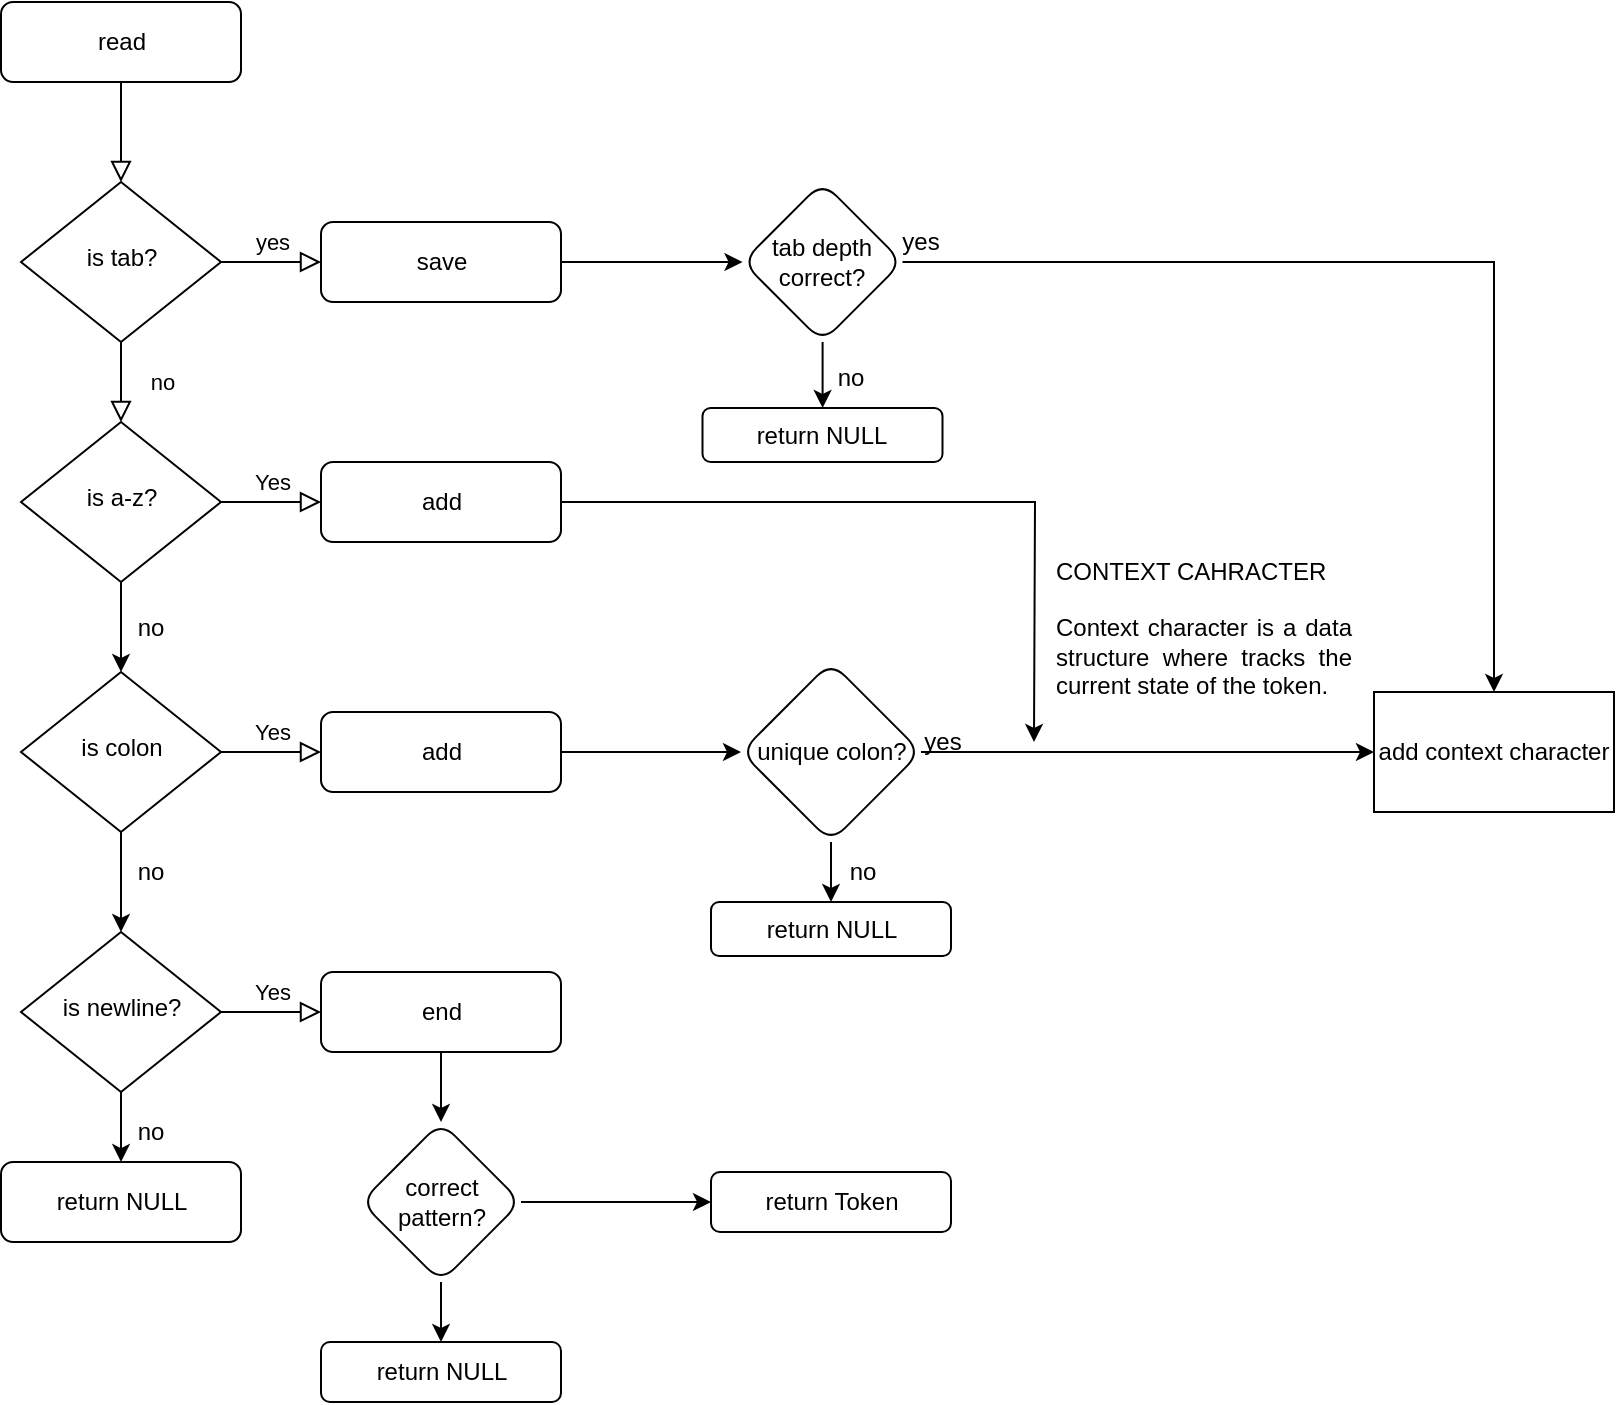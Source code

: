 <mxfile version="22.0.4" type="github">
  <diagram id="C5RBs43oDa-KdzZeNtuy" name="Page-1">
    <mxGraphModel dx="1154" dy="548" grid="1" gridSize="10" guides="1" tooltips="1" connect="1" arrows="1" fold="1" page="1" pageScale="1" pageWidth="827" pageHeight="1169" math="0" shadow="0">
      <root>
        <mxCell id="WIyWlLk6GJQsqaUBKTNV-0" />
        <mxCell id="WIyWlLk6GJQsqaUBKTNV-1" parent="WIyWlLk6GJQsqaUBKTNV-0" />
        <mxCell id="WIyWlLk6GJQsqaUBKTNV-2" value="" style="rounded=0;html=1;jettySize=auto;orthogonalLoop=1;fontSize=11;endArrow=block;endFill=0;endSize=8;strokeWidth=1;shadow=0;labelBackgroundColor=none;edgeStyle=orthogonalEdgeStyle;" parent="WIyWlLk6GJQsqaUBKTNV-1" source="WIyWlLk6GJQsqaUBKTNV-3" target="WIyWlLk6GJQsqaUBKTNV-6" edge="1">
          <mxGeometry relative="1" as="geometry" />
        </mxCell>
        <mxCell id="WIyWlLk6GJQsqaUBKTNV-3" value="read" style="rounded=1;whiteSpace=wrap;html=1;fontSize=12;glass=0;strokeWidth=1;shadow=0;" parent="WIyWlLk6GJQsqaUBKTNV-1" vertex="1">
          <mxGeometry x="3.5" y="80" width="120" height="40" as="geometry" />
        </mxCell>
        <mxCell id="WIyWlLk6GJQsqaUBKTNV-4" value="no" style="rounded=0;html=1;jettySize=auto;orthogonalLoop=1;fontSize=11;endArrow=block;endFill=0;endSize=8;strokeWidth=1;shadow=0;labelBackgroundColor=none;edgeStyle=orthogonalEdgeStyle;" parent="WIyWlLk6GJQsqaUBKTNV-1" source="WIyWlLk6GJQsqaUBKTNV-6" target="WIyWlLk6GJQsqaUBKTNV-10" edge="1">
          <mxGeometry y="20" relative="1" as="geometry">
            <mxPoint as="offset" />
          </mxGeometry>
        </mxCell>
        <mxCell id="WIyWlLk6GJQsqaUBKTNV-5" value="yes" style="edgeStyle=orthogonalEdgeStyle;rounded=0;html=1;jettySize=auto;orthogonalLoop=1;fontSize=11;endArrow=block;endFill=0;endSize=8;strokeWidth=1;shadow=0;labelBackgroundColor=none;" parent="WIyWlLk6GJQsqaUBKTNV-1" source="WIyWlLk6GJQsqaUBKTNV-6" target="WIyWlLk6GJQsqaUBKTNV-7" edge="1">
          <mxGeometry y="10" relative="1" as="geometry">
            <mxPoint as="offset" />
          </mxGeometry>
        </mxCell>
        <mxCell id="WIyWlLk6GJQsqaUBKTNV-6" value="is tab?" style="rhombus;whiteSpace=wrap;html=1;shadow=0;fontFamily=Helvetica;fontSize=12;align=center;strokeWidth=1;spacing=6;spacingTop=-4;" parent="WIyWlLk6GJQsqaUBKTNV-1" vertex="1">
          <mxGeometry x="13.5" y="170" width="100" height="80" as="geometry" />
        </mxCell>
        <mxCell id="NJGwAmN8iUr_1sxsh8-F-1" value="" style="edgeStyle=orthogonalEdgeStyle;rounded=0;orthogonalLoop=1;jettySize=auto;html=1;" edge="1" parent="WIyWlLk6GJQsqaUBKTNV-1" source="WIyWlLk6GJQsqaUBKTNV-7" target="NJGwAmN8iUr_1sxsh8-F-0">
          <mxGeometry relative="1" as="geometry" />
        </mxCell>
        <mxCell id="WIyWlLk6GJQsqaUBKTNV-7" value="save" style="rounded=1;whiteSpace=wrap;html=1;fontSize=12;glass=0;strokeWidth=1;shadow=0;" parent="WIyWlLk6GJQsqaUBKTNV-1" vertex="1">
          <mxGeometry x="163.5" y="190" width="120" height="40" as="geometry" />
        </mxCell>
        <mxCell id="WIyWlLk6GJQsqaUBKTNV-9" value="Yes" style="edgeStyle=orthogonalEdgeStyle;rounded=0;html=1;jettySize=auto;orthogonalLoop=1;fontSize=11;endArrow=block;endFill=0;endSize=8;strokeWidth=1;shadow=0;labelBackgroundColor=none;" parent="WIyWlLk6GJQsqaUBKTNV-1" source="WIyWlLk6GJQsqaUBKTNV-10" target="WIyWlLk6GJQsqaUBKTNV-12" edge="1">
          <mxGeometry y="10" relative="1" as="geometry">
            <mxPoint as="offset" />
          </mxGeometry>
        </mxCell>
        <mxCell id="NJGwAmN8iUr_1sxsh8-F-18" value="" style="edgeStyle=orthogonalEdgeStyle;rounded=0;orthogonalLoop=1;jettySize=auto;html=1;" edge="1" parent="WIyWlLk6GJQsqaUBKTNV-1" source="WIyWlLk6GJQsqaUBKTNV-10" target="NJGwAmN8iUr_1sxsh8-F-11">
          <mxGeometry relative="1" as="geometry" />
        </mxCell>
        <mxCell id="WIyWlLk6GJQsqaUBKTNV-10" value="is a-z?" style="rhombus;whiteSpace=wrap;html=1;shadow=0;fontFamily=Helvetica;fontSize=12;align=center;strokeWidth=1;spacing=6;spacingTop=-4;" parent="WIyWlLk6GJQsqaUBKTNV-1" vertex="1">
          <mxGeometry x="13.5" y="290" width="100" height="80" as="geometry" />
        </mxCell>
        <mxCell id="NJGwAmN8iUr_1sxsh8-F-77" style="edgeStyle=orthogonalEdgeStyle;rounded=0;orthogonalLoop=1;jettySize=auto;html=1;" edge="1" parent="WIyWlLk6GJQsqaUBKTNV-1" source="WIyWlLk6GJQsqaUBKTNV-12">
          <mxGeometry relative="1" as="geometry">
            <mxPoint x="520" y="450" as="targetPoint" />
          </mxGeometry>
        </mxCell>
        <mxCell id="WIyWlLk6GJQsqaUBKTNV-12" value="add" style="rounded=1;whiteSpace=wrap;html=1;fontSize=12;glass=0;strokeWidth=1;shadow=0;" parent="WIyWlLk6GJQsqaUBKTNV-1" vertex="1">
          <mxGeometry x="163.5" y="310" width="120" height="40" as="geometry" />
        </mxCell>
        <mxCell id="NJGwAmN8iUr_1sxsh8-F-3" value="" style="edgeStyle=orthogonalEdgeStyle;rounded=0;orthogonalLoop=1;jettySize=auto;html=1;" edge="1" parent="WIyWlLk6GJQsqaUBKTNV-1" source="NJGwAmN8iUr_1sxsh8-F-0" target="NJGwAmN8iUr_1sxsh8-F-2">
          <mxGeometry relative="1" as="geometry" />
        </mxCell>
        <mxCell id="NJGwAmN8iUr_1sxsh8-F-69" style="edgeStyle=orthogonalEdgeStyle;rounded=0;orthogonalLoop=1;jettySize=auto;html=1;" edge="1" parent="WIyWlLk6GJQsqaUBKTNV-1" source="NJGwAmN8iUr_1sxsh8-F-0" target="NJGwAmN8iUr_1sxsh8-F-39">
          <mxGeometry relative="1" as="geometry" />
        </mxCell>
        <mxCell id="NJGwAmN8iUr_1sxsh8-F-0" value="tab depth correct?" style="rhombus;whiteSpace=wrap;html=1;rounded=1;glass=0;strokeWidth=1;shadow=0;" vertex="1" parent="WIyWlLk6GJQsqaUBKTNV-1">
          <mxGeometry x="374.25" y="170" width="80" height="80" as="geometry" />
        </mxCell>
        <mxCell id="NJGwAmN8iUr_1sxsh8-F-2" value="return NULL" style="whiteSpace=wrap;html=1;rounded=1;glass=0;strokeWidth=1;shadow=0;" vertex="1" parent="WIyWlLk6GJQsqaUBKTNV-1">
          <mxGeometry x="354.25" y="283" width="120" height="27" as="geometry" />
        </mxCell>
        <mxCell id="NJGwAmN8iUr_1sxsh8-F-4" value="no" style="text;html=1;align=center;verticalAlign=middle;resizable=0;points=[];autosize=1;strokeColor=none;fillColor=none;" vertex="1" parent="WIyWlLk6GJQsqaUBKTNV-1">
          <mxGeometry x="408.25" y="253" width="40" height="30" as="geometry" />
        </mxCell>
        <mxCell id="NJGwAmN8iUr_1sxsh8-F-10" value="Yes" style="edgeStyle=orthogonalEdgeStyle;rounded=0;html=1;jettySize=auto;orthogonalLoop=1;fontSize=11;endArrow=block;endFill=0;endSize=8;strokeWidth=1;shadow=0;labelBackgroundColor=none;" edge="1" parent="WIyWlLk6GJQsqaUBKTNV-1" source="NJGwAmN8iUr_1sxsh8-F-11" target="NJGwAmN8iUr_1sxsh8-F-13">
          <mxGeometry y="10" relative="1" as="geometry">
            <mxPoint as="offset" />
          </mxGeometry>
        </mxCell>
        <mxCell id="NJGwAmN8iUr_1sxsh8-F-27" value="" style="edgeStyle=orthogonalEdgeStyle;rounded=0;orthogonalLoop=1;jettySize=auto;html=1;" edge="1" parent="WIyWlLk6GJQsqaUBKTNV-1" source="NJGwAmN8iUr_1sxsh8-F-11" target="NJGwAmN8iUr_1sxsh8-F-20">
          <mxGeometry relative="1" as="geometry" />
        </mxCell>
        <mxCell id="NJGwAmN8iUr_1sxsh8-F-11" value="is colon" style="rhombus;whiteSpace=wrap;html=1;shadow=0;fontFamily=Helvetica;fontSize=12;align=center;strokeWidth=1;spacing=6;spacingTop=-4;" vertex="1" parent="WIyWlLk6GJQsqaUBKTNV-1">
          <mxGeometry x="13.5" y="415" width="100" height="80" as="geometry" />
        </mxCell>
        <mxCell id="NJGwAmN8iUr_1sxsh8-F-12" value="" style="edgeStyle=orthogonalEdgeStyle;rounded=0;orthogonalLoop=1;jettySize=auto;html=1;" edge="1" parent="WIyWlLk6GJQsqaUBKTNV-1" source="NJGwAmN8iUr_1sxsh8-F-13" target="NJGwAmN8iUr_1sxsh8-F-15">
          <mxGeometry relative="1" as="geometry" />
        </mxCell>
        <mxCell id="NJGwAmN8iUr_1sxsh8-F-13" value="add" style="rounded=1;whiteSpace=wrap;html=1;fontSize=12;glass=0;strokeWidth=1;shadow=0;" vertex="1" parent="WIyWlLk6GJQsqaUBKTNV-1">
          <mxGeometry x="163.5" y="435" width="120" height="40" as="geometry" />
        </mxCell>
        <mxCell id="NJGwAmN8iUr_1sxsh8-F-14" value="" style="edgeStyle=orthogonalEdgeStyle;rounded=0;orthogonalLoop=1;jettySize=auto;html=1;" edge="1" parent="WIyWlLk6GJQsqaUBKTNV-1" source="NJGwAmN8iUr_1sxsh8-F-15" target="NJGwAmN8iUr_1sxsh8-F-16">
          <mxGeometry relative="1" as="geometry" />
        </mxCell>
        <mxCell id="NJGwAmN8iUr_1sxsh8-F-75" style="edgeStyle=orthogonalEdgeStyle;rounded=0;orthogonalLoop=1;jettySize=auto;html=1;entryX=0;entryY=0.5;entryDx=0;entryDy=0;" edge="1" parent="WIyWlLk6GJQsqaUBKTNV-1" source="NJGwAmN8iUr_1sxsh8-F-15" target="NJGwAmN8iUr_1sxsh8-F-39">
          <mxGeometry relative="1" as="geometry" />
        </mxCell>
        <mxCell id="NJGwAmN8iUr_1sxsh8-F-15" value="unique colon?" style="rhombus;whiteSpace=wrap;html=1;rounded=1;glass=0;strokeWidth=1;shadow=0;" vertex="1" parent="WIyWlLk6GJQsqaUBKTNV-1">
          <mxGeometry x="373.5" y="410" width="90" height="90" as="geometry" />
        </mxCell>
        <mxCell id="NJGwAmN8iUr_1sxsh8-F-16" value="return NULL" style="whiteSpace=wrap;html=1;rounded=1;glass=0;strokeWidth=1;shadow=0;" vertex="1" parent="WIyWlLk6GJQsqaUBKTNV-1">
          <mxGeometry x="358.5" y="530" width="120" height="27" as="geometry" />
        </mxCell>
        <mxCell id="NJGwAmN8iUr_1sxsh8-F-17" value="no" style="text;html=1;align=center;verticalAlign=middle;resizable=0;points=[];autosize=1;strokeColor=none;fillColor=none;" vertex="1" parent="WIyWlLk6GJQsqaUBKTNV-1">
          <mxGeometry x="413.5" y="500" width="40" height="30" as="geometry" />
        </mxCell>
        <mxCell id="NJGwAmN8iUr_1sxsh8-F-19" value="Yes" style="edgeStyle=orthogonalEdgeStyle;rounded=0;html=1;jettySize=auto;orthogonalLoop=1;fontSize=11;endArrow=block;endFill=0;endSize=8;strokeWidth=1;shadow=0;labelBackgroundColor=none;" edge="1" parent="WIyWlLk6GJQsqaUBKTNV-1" source="NJGwAmN8iUr_1sxsh8-F-20" target="NJGwAmN8iUr_1sxsh8-F-22">
          <mxGeometry y="10" relative="1" as="geometry">
            <mxPoint as="offset" />
          </mxGeometry>
        </mxCell>
        <mxCell id="NJGwAmN8iUr_1sxsh8-F-29" value="" style="edgeStyle=orthogonalEdgeStyle;rounded=0;orthogonalLoop=1;jettySize=auto;html=1;" edge="1" parent="WIyWlLk6GJQsqaUBKTNV-1" source="NJGwAmN8iUr_1sxsh8-F-20">
          <mxGeometry relative="1" as="geometry">
            <mxPoint x="63.517" y="660.014" as="targetPoint" />
          </mxGeometry>
        </mxCell>
        <mxCell id="NJGwAmN8iUr_1sxsh8-F-20" value="is newline?" style="rhombus;whiteSpace=wrap;html=1;shadow=0;fontFamily=Helvetica;fontSize=12;align=center;strokeWidth=1;spacing=6;spacingTop=-4;" vertex="1" parent="WIyWlLk6GJQsqaUBKTNV-1">
          <mxGeometry x="13.5" y="545" width="100" height="80" as="geometry" />
        </mxCell>
        <mxCell id="NJGwAmN8iUr_1sxsh8-F-47" value="" style="edgeStyle=orthogonalEdgeStyle;rounded=0;orthogonalLoop=1;jettySize=auto;html=1;" edge="1" parent="WIyWlLk6GJQsqaUBKTNV-1" source="NJGwAmN8iUr_1sxsh8-F-22" target="NJGwAmN8iUr_1sxsh8-F-46">
          <mxGeometry relative="1" as="geometry" />
        </mxCell>
        <mxCell id="NJGwAmN8iUr_1sxsh8-F-22" value="end" style="rounded=1;whiteSpace=wrap;html=1;fontSize=12;glass=0;strokeWidth=1;shadow=0;" vertex="1" parent="WIyWlLk6GJQsqaUBKTNV-1">
          <mxGeometry x="163.5" y="565" width="120" height="40" as="geometry" />
        </mxCell>
        <mxCell id="NJGwAmN8iUr_1sxsh8-F-30" value="no" style="text;html=1;align=center;verticalAlign=middle;resizable=0;points=[];autosize=1;strokeColor=none;fillColor=none;" vertex="1" parent="WIyWlLk6GJQsqaUBKTNV-1">
          <mxGeometry x="58" y="378" width="40" height="30" as="geometry" />
        </mxCell>
        <mxCell id="NJGwAmN8iUr_1sxsh8-F-31" value="no" style="text;html=1;align=center;verticalAlign=middle;resizable=0;points=[];autosize=1;strokeColor=none;fillColor=none;" vertex="1" parent="WIyWlLk6GJQsqaUBKTNV-1">
          <mxGeometry x="58" y="500" width="40" height="30" as="geometry" />
        </mxCell>
        <mxCell id="NJGwAmN8iUr_1sxsh8-F-32" value="no" style="text;html=1;align=center;verticalAlign=middle;resizable=0;points=[];autosize=1;strokeColor=none;fillColor=none;" vertex="1" parent="WIyWlLk6GJQsqaUBKTNV-1">
          <mxGeometry x="58" y="630" width="40" height="30" as="geometry" />
        </mxCell>
        <mxCell id="NJGwAmN8iUr_1sxsh8-F-33" value="return NULL" style="rounded=1;whiteSpace=wrap;html=1;fontSize=12;glass=0;strokeWidth=1;shadow=0;" vertex="1" parent="WIyWlLk6GJQsqaUBKTNV-1">
          <mxGeometry x="3.5" y="660" width="120" height="40" as="geometry" />
        </mxCell>
        <mxCell id="NJGwAmN8iUr_1sxsh8-F-34" value="return Token" style="rounded=1;whiteSpace=wrap;html=1;fontSize=12;glass=0;strokeWidth=1;shadow=0;" vertex="1" parent="WIyWlLk6GJQsqaUBKTNV-1">
          <mxGeometry x="358.5" y="665" width="120" height="30" as="geometry" />
        </mxCell>
        <mxCell id="NJGwAmN8iUr_1sxsh8-F-39" value="add context character" style="rounded=0;whiteSpace=wrap;html=1;" vertex="1" parent="WIyWlLk6GJQsqaUBKTNV-1">
          <mxGeometry x="690" y="425" width="120" height="60" as="geometry" />
        </mxCell>
        <mxCell id="NJGwAmN8iUr_1sxsh8-F-48" style="edgeStyle=orthogonalEdgeStyle;rounded=0;orthogonalLoop=1;jettySize=auto;html=1;" edge="1" parent="WIyWlLk6GJQsqaUBKTNV-1" source="NJGwAmN8iUr_1sxsh8-F-46" target="NJGwAmN8iUr_1sxsh8-F-34">
          <mxGeometry relative="1" as="geometry" />
        </mxCell>
        <mxCell id="NJGwAmN8iUr_1sxsh8-F-50" style="edgeStyle=orthogonalEdgeStyle;rounded=0;orthogonalLoop=1;jettySize=auto;html=1;entryX=0.5;entryY=0;entryDx=0;entryDy=0;" edge="1" parent="WIyWlLk6GJQsqaUBKTNV-1" source="NJGwAmN8iUr_1sxsh8-F-46" target="NJGwAmN8iUr_1sxsh8-F-49">
          <mxGeometry relative="1" as="geometry" />
        </mxCell>
        <mxCell id="NJGwAmN8iUr_1sxsh8-F-46" value="correct pattern?" style="rhombus;whiteSpace=wrap;html=1;rounded=1;glass=0;strokeWidth=1;shadow=0;" vertex="1" parent="WIyWlLk6GJQsqaUBKTNV-1">
          <mxGeometry x="183.5" y="640" width="80" height="80" as="geometry" />
        </mxCell>
        <mxCell id="NJGwAmN8iUr_1sxsh8-F-49" value="return NULL" style="whiteSpace=wrap;html=1;rounded=1;glass=0;strokeWidth=1;shadow=0;" vertex="1" parent="WIyWlLk6GJQsqaUBKTNV-1">
          <mxGeometry x="163.5" y="750" width="120" height="30" as="geometry" />
        </mxCell>
        <mxCell id="NJGwAmN8iUr_1sxsh8-F-51" value="&lt;div align=&quot;justify&quot;&gt;CONTEXT CAHRACTER&lt;/div&gt;&lt;div align=&quot;justify&quot;&gt;&lt;br&gt;Context character is a data structure where tracks the current state of the token.&lt;/div&gt;" style="text;html=1;strokeColor=none;fillColor=none;align=center;verticalAlign=middle;whiteSpace=wrap;rounded=0;" vertex="1" parent="WIyWlLk6GJQsqaUBKTNV-1">
          <mxGeometry x="530" y="328" width="150" height="130" as="geometry" />
        </mxCell>
        <mxCell id="NJGwAmN8iUr_1sxsh8-F-64" style="edgeStyle=orthogonalEdgeStyle;rounded=0;orthogonalLoop=1;jettySize=auto;html=1;exitX=0.5;exitY=1;exitDx=0;exitDy=0;" edge="1" parent="WIyWlLk6GJQsqaUBKTNV-1">
          <mxGeometry relative="1" as="geometry">
            <mxPoint x="553.5" y="425" as="sourcePoint" />
            <mxPoint x="553.5" y="425" as="targetPoint" />
          </mxGeometry>
        </mxCell>
        <mxCell id="NJGwAmN8iUr_1sxsh8-F-73" value="yes" style="text;html=1;align=center;verticalAlign=middle;resizable=0;points=[];autosize=1;strokeColor=none;fillColor=none;" vertex="1" parent="WIyWlLk6GJQsqaUBKTNV-1">
          <mxGeometry x="453.5" y="435" width="40" height="30" as="geometry" />
        </mxCell>
        <mxCell id="NJGwAmN8iUr_1sxsh8-F-74" value="yes" style="text;html=1;align=center;verticalAlign=middle;resizable=0;points=[];autosize=1;strokeColor=none;fillColor=none;" vertex="1" parent="WIyWlLk6GJQsqaUBKTNV-1">
          <mxGeometry x="442.75" y="185" width="40" height="30" as="geometry" />
        </mxCell>
      </root>
    </mxGraphModel>
  </diagram>
</mxfile>
